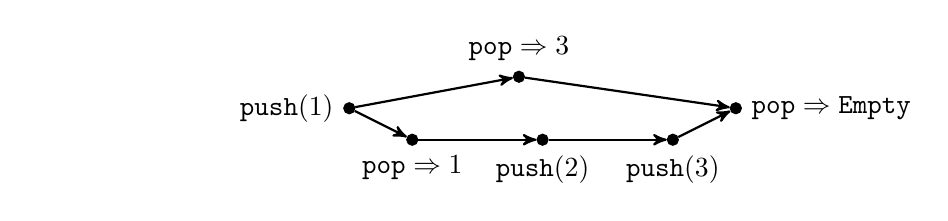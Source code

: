 %!TEX root = ../draft.tex
\begin{tikzpicture}[node distance=.8cm]

\tikzstyle{node}=[minimum size=0pt]
\tikzstyle{nnode}=[minimum size=0pt,inner sep=0pt]
\tikzstyle{lnode}=[circle,draw,minimum size=4pt,inner sep=0pt,fill]
\node[nnode] (x0) [] at (0,0) {};
\node[lnode] (x1)  [right=4cm of x0,label=left:${\tt push}(1)$] {};
\node[lnode] (x2)  [right=2cm of x1,yshift=4mm,label=above:${\tt pop} \Rightarrow 3$] {}; 
\node[lnode] (x3)  [right of=x1,yshift=-4mm,label=below:${\tt pop} \Rightarrow 1$] {}; 

\node[lnode] (x4)  [right=1.5cm of x3,label=below:${\tt push}(2)$] {};
\node[lnode] (x5)  [right=1.5cm of x4,label=below:${\tt push}(3)$] {};

\node[lnode] (x6)  [right of=x5,yshift=4mm,label=right:${\tt pop}\Rightarrow {\tt Empty}$] {};

\draw[->,>=stealth',thick] (x1) -- (x2); 
\draw[->,>=stealth',thick] (x1) -- (x3); 
\draw[->,>=stealth',thick] (x3) -- (x4); 
\draw[->,>=stealth',thick] (x4) -- (x5); 
\draw[->,>=stealth',thick] (x5) -- (x6); 
\draw[->,>=stealth',thick] (x2) -- (x6); 


\end{tikzpicture}
